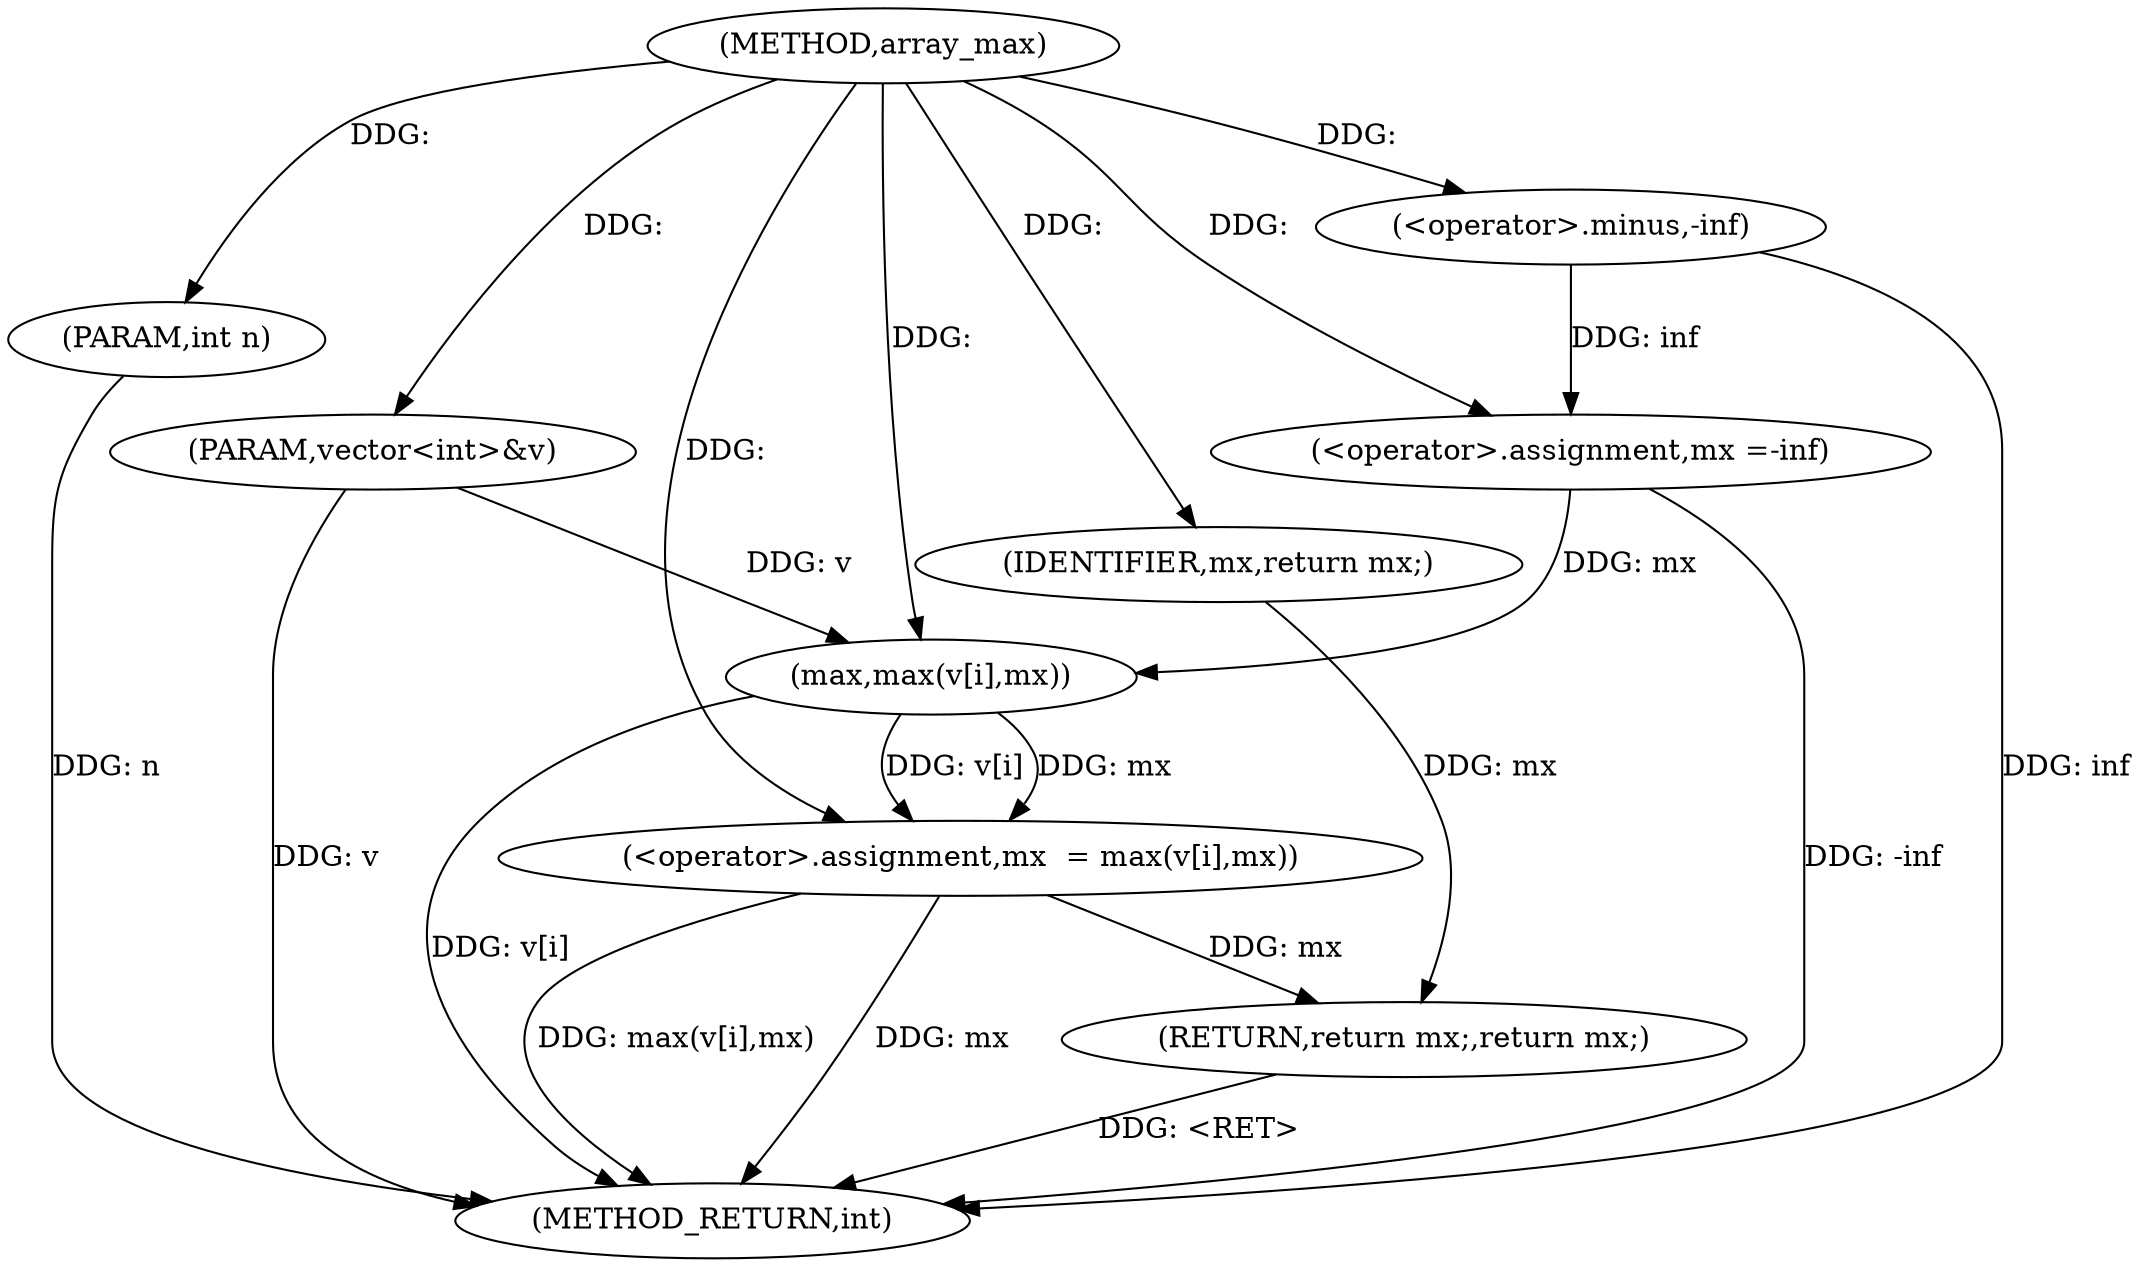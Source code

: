 digraph "array_max" {  
"1000202" [label = "(METHOD,array_max)" ]
"1000221" [label = "(METHOD_RETURN,int)" ]
"1000203" [label = "(PARAM,vector<int>&v)" ]
"1000204" [label = "(PARAM,int n)" ]
"1000207" [label = "(<operator>.assignment,mx =-inf)" ]
"1000219" [label = "(RETURN,return mx;,return mx;)" ]
"1000212" [label = "(<operator>.assignment,mx  = max(v[i],mx))" ]
"1000220" [label = "(IDENTIFIER,mx,return mx;)" ]
"1000209" [label = "(<operator>.minus,-inf)" ]
"1000214" [label = "(max,max(v[i],mx))" ]
  "1000219" -> "1000221"  [ label = "DDG: <RET>"] 
  "1000203" -> "1000221"  [ label = "DDG: v"] 
  "1000204" -> "1000221"  [ label = "DDG: n"] 
  "1000207" -> "1000221"  [ label = "DDG: -inf"] 
  "1000212" -> "1000221"  [ label = "DDG: mx"] 
  "1000214" -> "1000221"  [ label = "DDG: v[i]"] 
  "1000212" -> "1000221"  [ label = "DDG: max(v[i],mx)"] 
  "1000209" -> "1000221"  [ label = "DDG: inf"] 
  "1000202" -> "1000203"  [ label = "DDG: "] 
  "1000202" -> "1000204"  [ label = "DDG: "] 
  "1000209" -> "1000207"  [ label = "DDG: inf"] 
  "1000220" -> "1000219"  [ label = "DDG: mx"] 
  "1000212" -> "1000219"  [ label = "DDG: mx"] 
  "1000202" -> "1000207"  [ label = "DDG: "] 
  "1000214" -> "1000212"  [ label = "DDG: mx"] 
  "1000214" -> "1000212"  [ label = "DDG: v[i]"] 
  "1000202" -> "1000220"  [ label = "DDG: "] 
  "1000202" -> "1000209"  [ label = "DDG: "] 
  "1000202" -> "1000212"  [ label = "DDG: "] 
  "1000203" -> "1000214"  [ label = "DDG: v"] 
  "1000207" -> "1000214"  [ label = "DDG: mx"] 
  "1000202" -> "1000214"  [ label = "DDG: "] 
}
